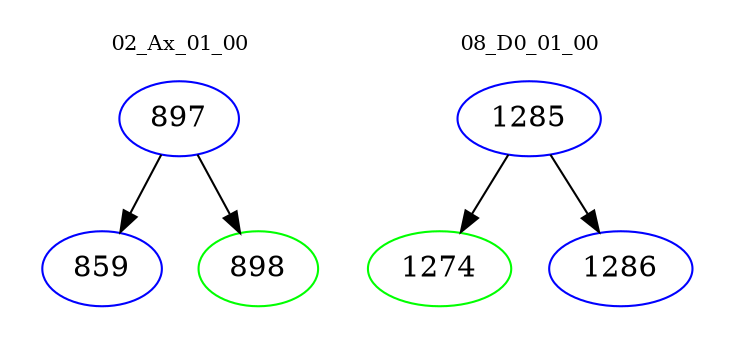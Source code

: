 digraph{
subgraph cluster_0 {
color = white
label = "02_Ax_01_00";
fontsize=10;
T0_897 [label="897", color="blue"]
T0_897 -> T0_859 [color="black"]
T0_859 [label="859", color="blue"]
T0_897 -> T0_898 [color="black"]
T0_898 [label="898", color="green"]
}
subgraph cluster_1 {
color = white
label = "08_D0_01_00";
fontsize=10;
T1_1285 [label="1285", color="blue"]
T1_1285 -> T1_1274 [color="black"]
T1_1274 [label="1274", color="green"]
T1_1285 -> T1_1286 [color="black"]
T1_1286 [label="1286", color="blue"]
}
}
